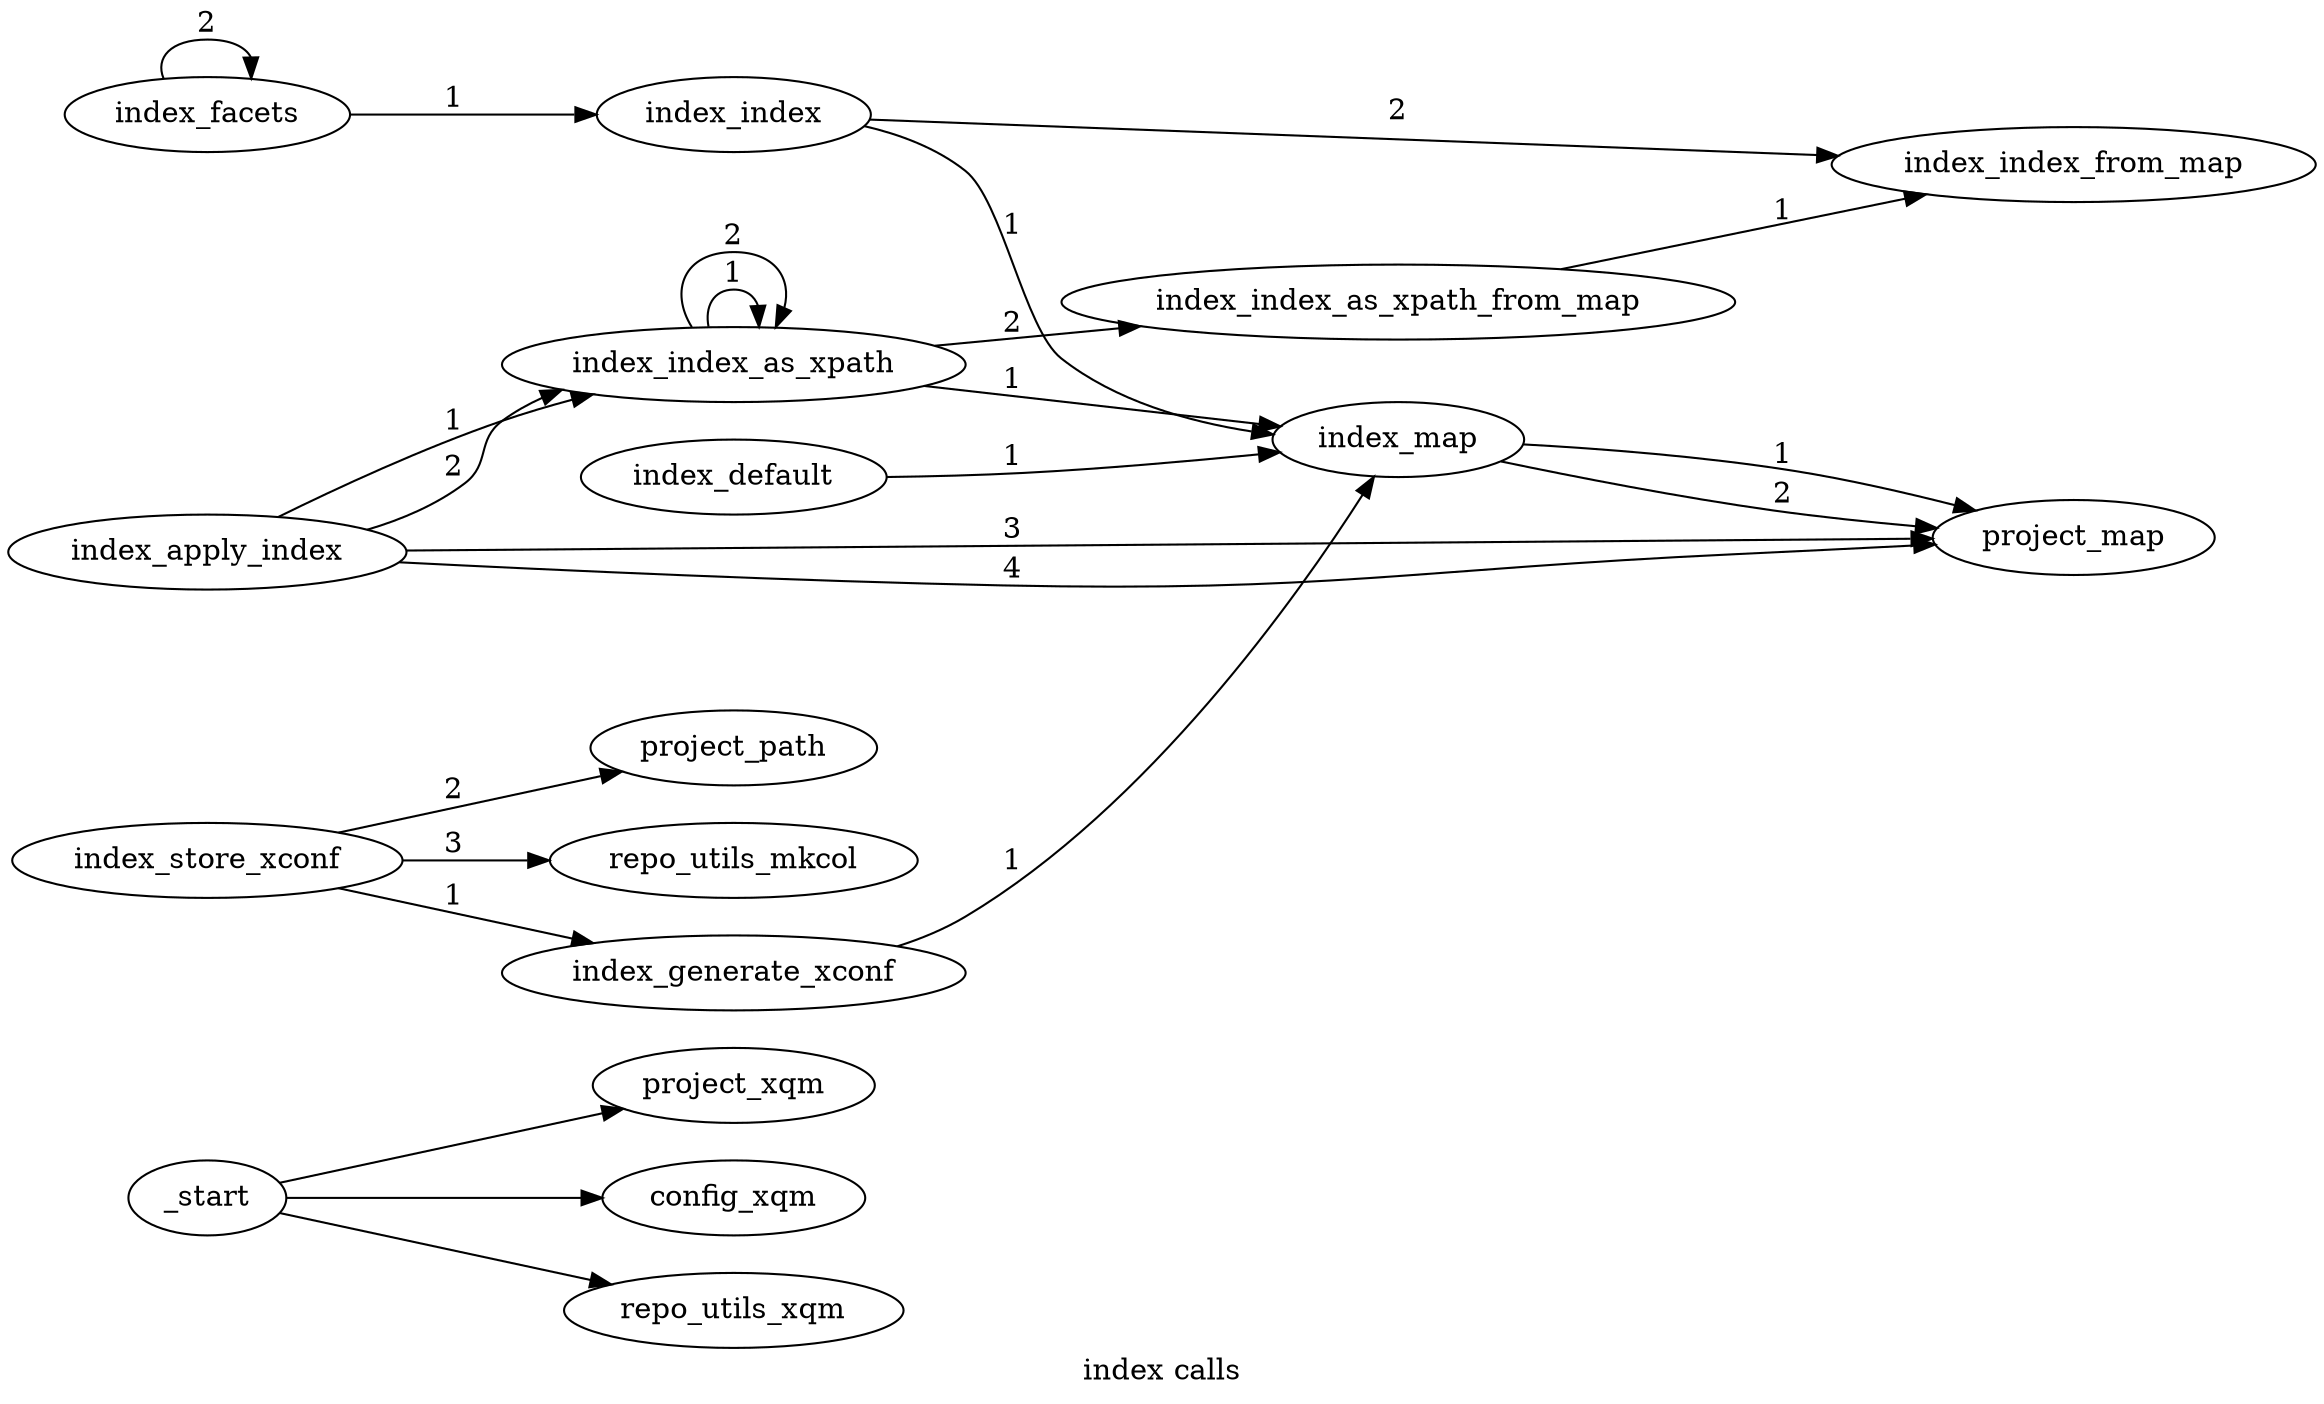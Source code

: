  /* dot -oindex_calls.png -Tpng index_calls.dot */ 
digraph index_calls {
label="index calls";
rankdir=LR;
_start -> project_xqm ;
_start -> config_xqm ;
_start -> repo_utils_xqm ;
index_map -> project_map [label= 1 ];
index_map -> project_map [label= 2 ];
index_index -> index_map [label= 1 ];
index_index -> index_index_from_map [label= 2 ];
index_index_as_xpath -> index_map [label= 1 ];
index_index_as_xpath -> index_index_as_xpath_from_map [label= 2 ];
index_index_as_xpath_from_map -> index_index_from_map [label= 1 ];
index_index_as_xpath -> index_index_as_xpath [label= 1 ];
index_index_as_xpath -> index_index_as_xpath [label= 2 ];
index_apply_index -> index_index_as_xpath [label= 1 ];
index_apply_index -> index_index_as_xpath [label= 2 ];
index_apply_index -> project_map [label= 3 ];
index_apply_index -> project_map [label= 4 ];
index_default -> index_map [label= 1 ];
index_generate_xconf -> index_map [label= 1 ];
index_store_xconf -> index_generate_xconf [label= 1 ];
index_store_xconf -> project_path [label= 2 ];
index_store_xconf -> repo_utils_mkcol [label= 3 ];
index_facets -> index_index [label= 1 ];
index_facets -> index_facets [label= 2 ];
}
